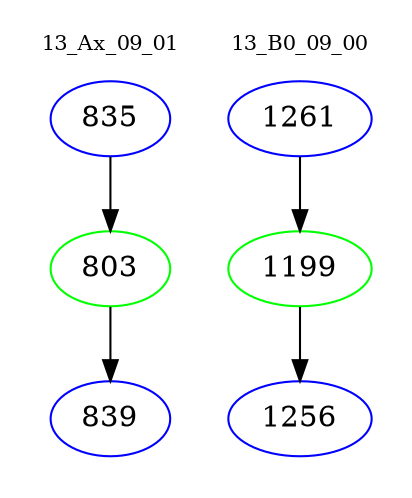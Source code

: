 digraph{
subgraph cluster_0 {
color = white
label = "13_Ax_09_01";
fontsize=10;
T0_835 [label="835", color="blue"]
T0_835 -> T0_803 [color="black"]
T0_803 [label="803", color="green"]
T0_803 -> T0_839 [color="black"]
T0_839 [label="839", color="blue"]
}
subgraph cluster_1 {
color = white
label = "13_B0_09_00";
fontsize=10;
T1_1261 [label="1261", color="blue"]
T1_1261 -> T1_1199 [color="black"]
T1_1199 [label="1199", color="green"]
T1_1199 -> T1_1256 [color="black"]
T1_1256 [label="1256", color="blue"]
}
}
